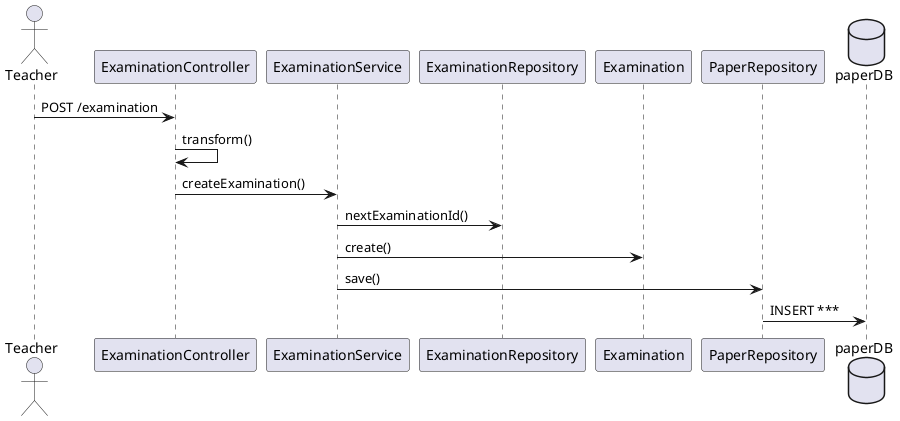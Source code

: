 @startuml
actor Teacher
Teacher -> ExaminationController : POST /examination
ExaminationController -> ExaminationController: transform()
ExaminationController -> ExaminationService : createExamination()
ExaminationService -> ExaminationRepository: nextExaminationId()
ExaminationService -> Examination : create()
ExaminationService -> PaperRepository: save()
database paperDB
PaperRepository -> paperDB: INSERT ***

@enduml